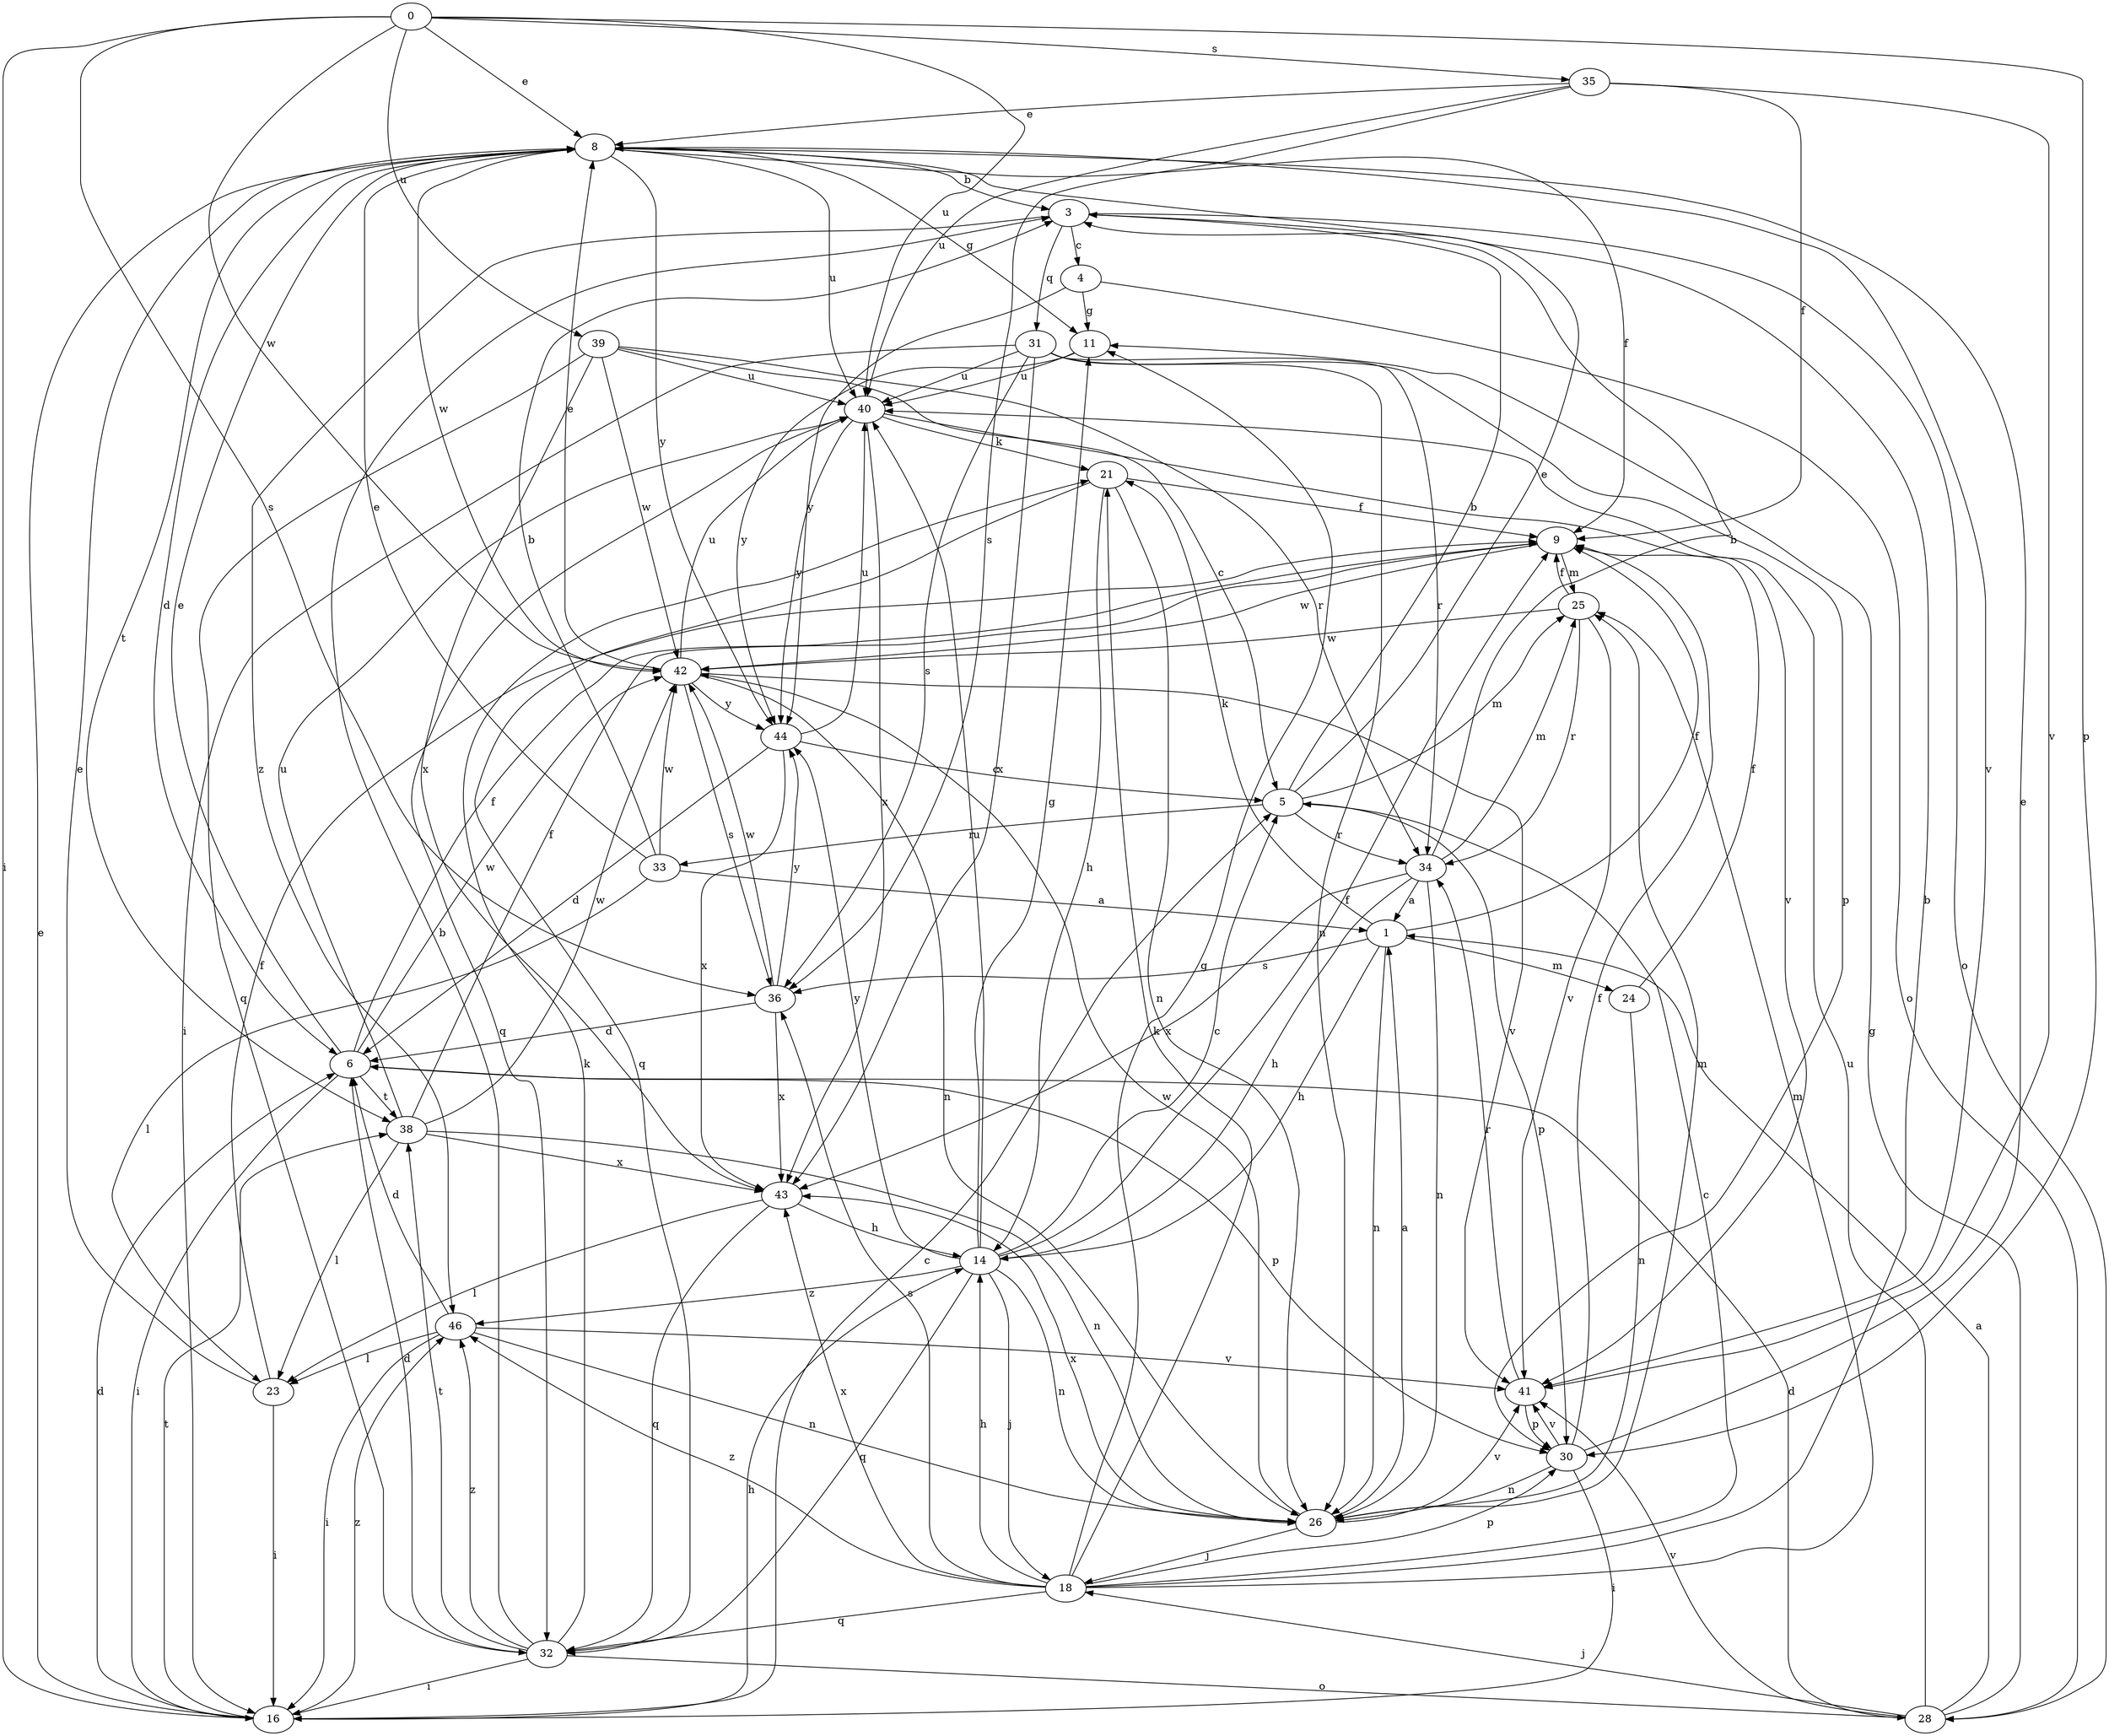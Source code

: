 strict digraph  {
0;
1;
3;
4;
5;
6;
8;
9;
11;
14;
16;
18;
21;
23;
24;
25;
26;
28;
30;
31;
32;
33;
34;
35;
36;
38;
39;
40;
41;
42;
43;
44;
46;
0 -> 8  [label=e];
0 -> 16  [label=i];
0 -> 30  [label=p];
0 -> 35  [label=s];
0 -> 36  [label=s];
0 -> 39  [label=u];
0 -> 40  [label=u];
0 -> 42  [label=w];
1 -> 9  [label=f];
1 -> 14  [label=h];
1 -> 21  [label=k];
1 -> 24  [label=m];
1 -> 26  [label=n];
1 -> 36  [label=s];
3 -> 4  [label=c];
3 -> 28  [label=o];
3 -> 31  [label=q];
3 -> 46  [label=z];
4 -> 11  [label=g];
4 -> 28  [label=o];
4 -> 44  [label=y];
5 -> 3  [label=b];
5 -> 8  [label=e];
5 -> 25  [label=m];
5 -> 30  [label=p];
5 -> 33  [label=r];
5 -> 34  [label=r];
6 -> 8  [label=e];
6 -> 9  [label=f];
6 -> 16  [label=i];
6 -> 30  [label=p];
6 -> 38  [label=t];
6 -> 42  [label=w];
8 -> 3  [label=b];
8 -> 6  [label=d];
8 -> 9  [label=f];
8 -> 11  [label=g];
8 -> 38  [label=t];
8 -> 40  [label=u];
8 -> 41  [label=v];
8 -> 42  [label=w];
8 -> 44  [label=y];
9 -> 25  [label=m];
9 -> 42  [label=w];
11 -> 40  [label=u];
11 -> 44  [label=y];
14 -> 5  [label=c];
14 -> 9  [label=f];
14 -> 11  [label=g];
14 -> 18  [label=j];
14 -> 26  [label=n];
14 -> 32  [label=q];
14 -> 40  [label=u];
14 -> 44  [label=y];
14 -> 46  [label=z];
16 -> 5  [label=c];
16 -> 6  [label=d];
16 -> 8  [label=e];
16 -> 14  [label=h];
16 -> 38  [label=t];
16 -> 46  [label=z];
18 -> 3  [label=b];
18 -> 5  [label=c];
18 -> 11  [label=g];
18 -> 14  [label=h];
18 -> 21  [label=k];
18 -> 25  [label=m];
18 -> 30  [label=p];
18 -> 32  [label=q];
18 -> 36  [label=s];
18 -> 43  [label=x];
18 -> 46  [label=z];
21 -> 9  [label=f];
21 -> 14  [label=h];
21 -> 26  [label=n];
21 -> 32  [label=q];
23 -> 8  [label=e];
23 -> 9  [label=f];
23 -> 16  [label=i];
24 -> 9  [label=f];
24 -> 26  [label=n];
25 -> 9  [label=f];
25 -> 34  [label=r];
25 -> 41  [label=v];
25 -> 42  [label=w];
26 -> 1  [label=a];
26 -> 18  [label=j];
26 -> 25  [label=m];
26 -> 41  [label=v];
26 -> 42  [label=w];
26 -> 43  [label=x];
28 -> 1  [label=a];
28 -> 6  [label=d];
28 -> 11  [label=g];
28 -> 18  [label=j];
28 -> 40  [label=u];
28 -> 41  [label=v];
30 -> 8  [label=e];
30 -> 9  [label=f];
30 -> 16  [label=i];
30 -> 26  [label=n];
30 -> 41  [label=v];
31 -> 16  [label=i];
31 -> 26  [label=n];
31 -> 30  [label=p];
31 -> 34  [label=r];
31 -> 36  [label=s];
31 -> 40  [label=u];
31 -> 43  [label=x];
32 -> 3  [label=b];
32 -> 6  [label=d];
32 -> 16  [label=i];
32 -> 21  [label=k];
32 -> 28  [label=o];
32 -> 38  [label=t];
32 -> 46  [label=z];
33 -> 1  [label=a];
33 -> 3  [label=b];
33 -> 8  [label=e];
33 -> 23  [label=l];
33 -> 42  [label=w];
34 -> 1  [label=a];
34 -> 3  [label=b];
34 -> 14  [label=h];
34 -> 25  [label=m];
34 -> 26  [label=n];
34 -> 43  [label=x];
35 -> 8  [label=e];
35 -> 9  [label=f];
35 -> 36  [label=s];
35 -> 40  [label=u];
35 -> 41  [label=v];
36 -> 6  [label=d];
36 -> 42  [label=w];
36 -> 43  [label=x];
36 -> 44  [label=y];
38 -> 9  [label=f];
38 -> 23  [label=l];
38 -> 26  [label=n];
38 -> 40  [label=u];
38 -> 42  [label=w];
38 -> 43  [label=x];
39 -> 5  [label=c];
39 -> 32  [label=q];
39 -> 34  [label=r];
39 -> 40  [label=u];
39 -> 42  [label=w];
39 -> 43  [label=x];
40 -> 21  [label=k];
40 -> 32  [label=q];
40 -> 41  [label=v];
40 -> 43  [label=x];
40 -> 44  [label=y];
41 -> 30  [label=p];
41 -> 34  [label=r];
42 -> 8  [label=e];
42 -> 26  [label=n];
42 -> 36  [label=s];
42 -> 40  [label=u];
42 -> 41  [label=v];
42 -> 44  [label=y];
43 -> 14  [label=h];
43 -> 23  [label=l];
43 -> 32  [label=q];
44 -> 5  [label=c];
44 -> 6  [label=d];
44 -> 40  [label=u];
44 -> 43  [label=x];
46 -> 6  [label=d];
46 -> 16  [label=i];
46 -> 23  [label=l];
46 -> 26  [label=n];
46 -> 41  [label=v];
}
